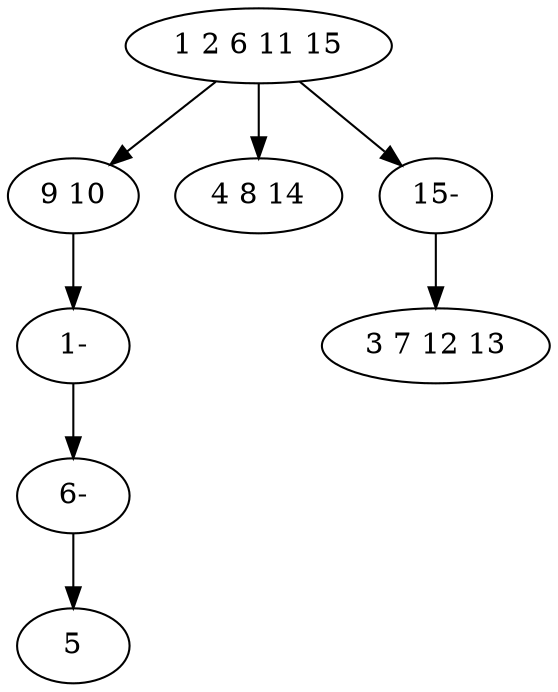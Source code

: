 digraph true_tree {
	"0" -> "1"
	"1" -> "6"
	"0" -> "3"
	"0" -> "5"
	"5" -> "4"
	"6" -> "7"
	"7" -> "2"
	"0" [label="1 2 6 11 15"];
	"1" [label="9 10"];
	"2" [label="5"];
	"3" [label="4 8 14"];
	"4" [label="3 7 12 13"];
	"5" [label="15-"];
	"6" [label="1-"];
	"7" [label="6-"];
}
